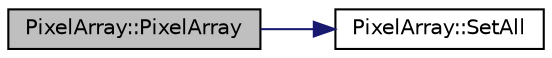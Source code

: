 digraph "PixelArray::PixelArray"
{
  edge [fontname="Helvetica",fontsize="10",labelfontname="Helvetica",labelfontsize="10"];
  node [fontname="Helvetica",fontsize="10",shape=record];
  rankdir="LR";
  Node0 [label="PixelArray::PixelArray",height=0.2,width=0.4,color="black", fillcolor="grey75", style="filled", fontcolor="black"];
  Node0 -> Node1 [color="midnightblue",fontsize="10",style="solid",fontname="Helvetica"];
  Node1 [label="PixelArray::SetAll",height=0.2,width=0.4,color="black", fillcolor="white", style="filled",URL="$class_pixel_array.html#a5f560dcef3d1582614858969b20da89d"];
}
